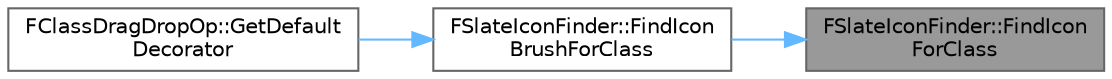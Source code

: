 digraph "FSlateIconFinder::FindIconForClass"
{
 // INTERACTIVE_SVG=YES
 // LATEX_PDF_SIZE
  bgcolor="transparent";
  edge [fontname=Helvetica,fontsize=10,labelfontname=Helvetica,labelfontsize=10];
  node [fontname=Helvetica,fontsize=10,shape=box,height=0.2,width=0.4];
  rankdir="RL";
  Node1 [id="Node000001",label="FSlateIconFinder::FindIcon\lForClass",height=0.2,width=0.4,color="gray40", fillcolor="grey60", style="filled", fontcolor="black",tooltip="Find the icon to use for the supplied struct."];
  Node1 -> Node2 [id="edge1_Node000001_Node000002",dir="back",color="steelblue1",style="solid",tooltip=" "];
  Node2 [id="Node000002",label="FSlateIconFinder::FindIcon\lBrushForClass",height=0.2,width=0.4,color="grey40", fillcolor="white", style="filled",URL="$d6/d73/classFSlateIconFinder.html#a73388214f7cebefc05e4c2a1fad7ae4d",tooltip="Find a slate brush to use for the supplied struct's icon."];
  Node2 -> Node3 [id="edge2_Node000002_Node000003",dir="back",color="steelblue1",style="solid",tooltip=" "];
  Node3 [id="Node000003",label="FClassDragDropOp::GetDefault\lDecorator",height=0.2,width=0.4,color="grey40", fillcolor="white", style="filled",URL="$d2/d04/classFClassDragDropOp.html#ac7db0bc234d01b4e73e8bd832d7a01a7",tooltip="The widget decorator to use."];
}

